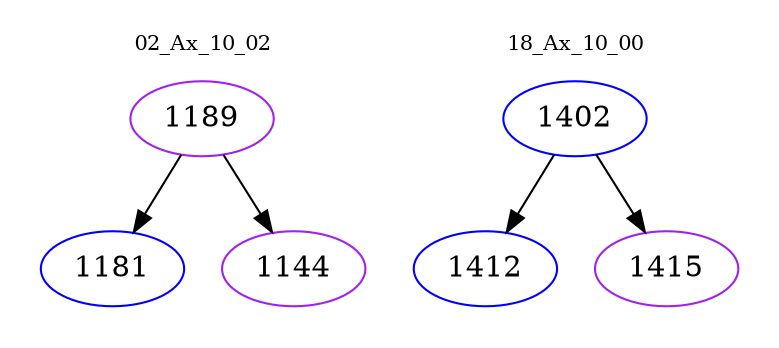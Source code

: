 digraph{
subgraph cluster_0 {
color = white
label = "02_Ax_10_02";
fontsize=10;
T0_1189 [label="1189", color="purple"]
T0_1189 -> T0_1181 [color="black"]
T0_1181 [label="1181", color="blue"]
T0_1189 -> T0_1144 [color="black"]
T0_1144 [label="1144", color="purple"]
}
subgraph cluster_1 {
color = white
label = "18_Ax_10_00";
fontsize=10;
T1_1402 [label="1402", color="blue"]
T1_1402 -> T1_1412 [color="black"]
T1_1412 [label="1412", color="blue"]
T1_1402 -> T1_1415 [color="black"]
T1_1415 [label="1415", color="purple"]
}
}
